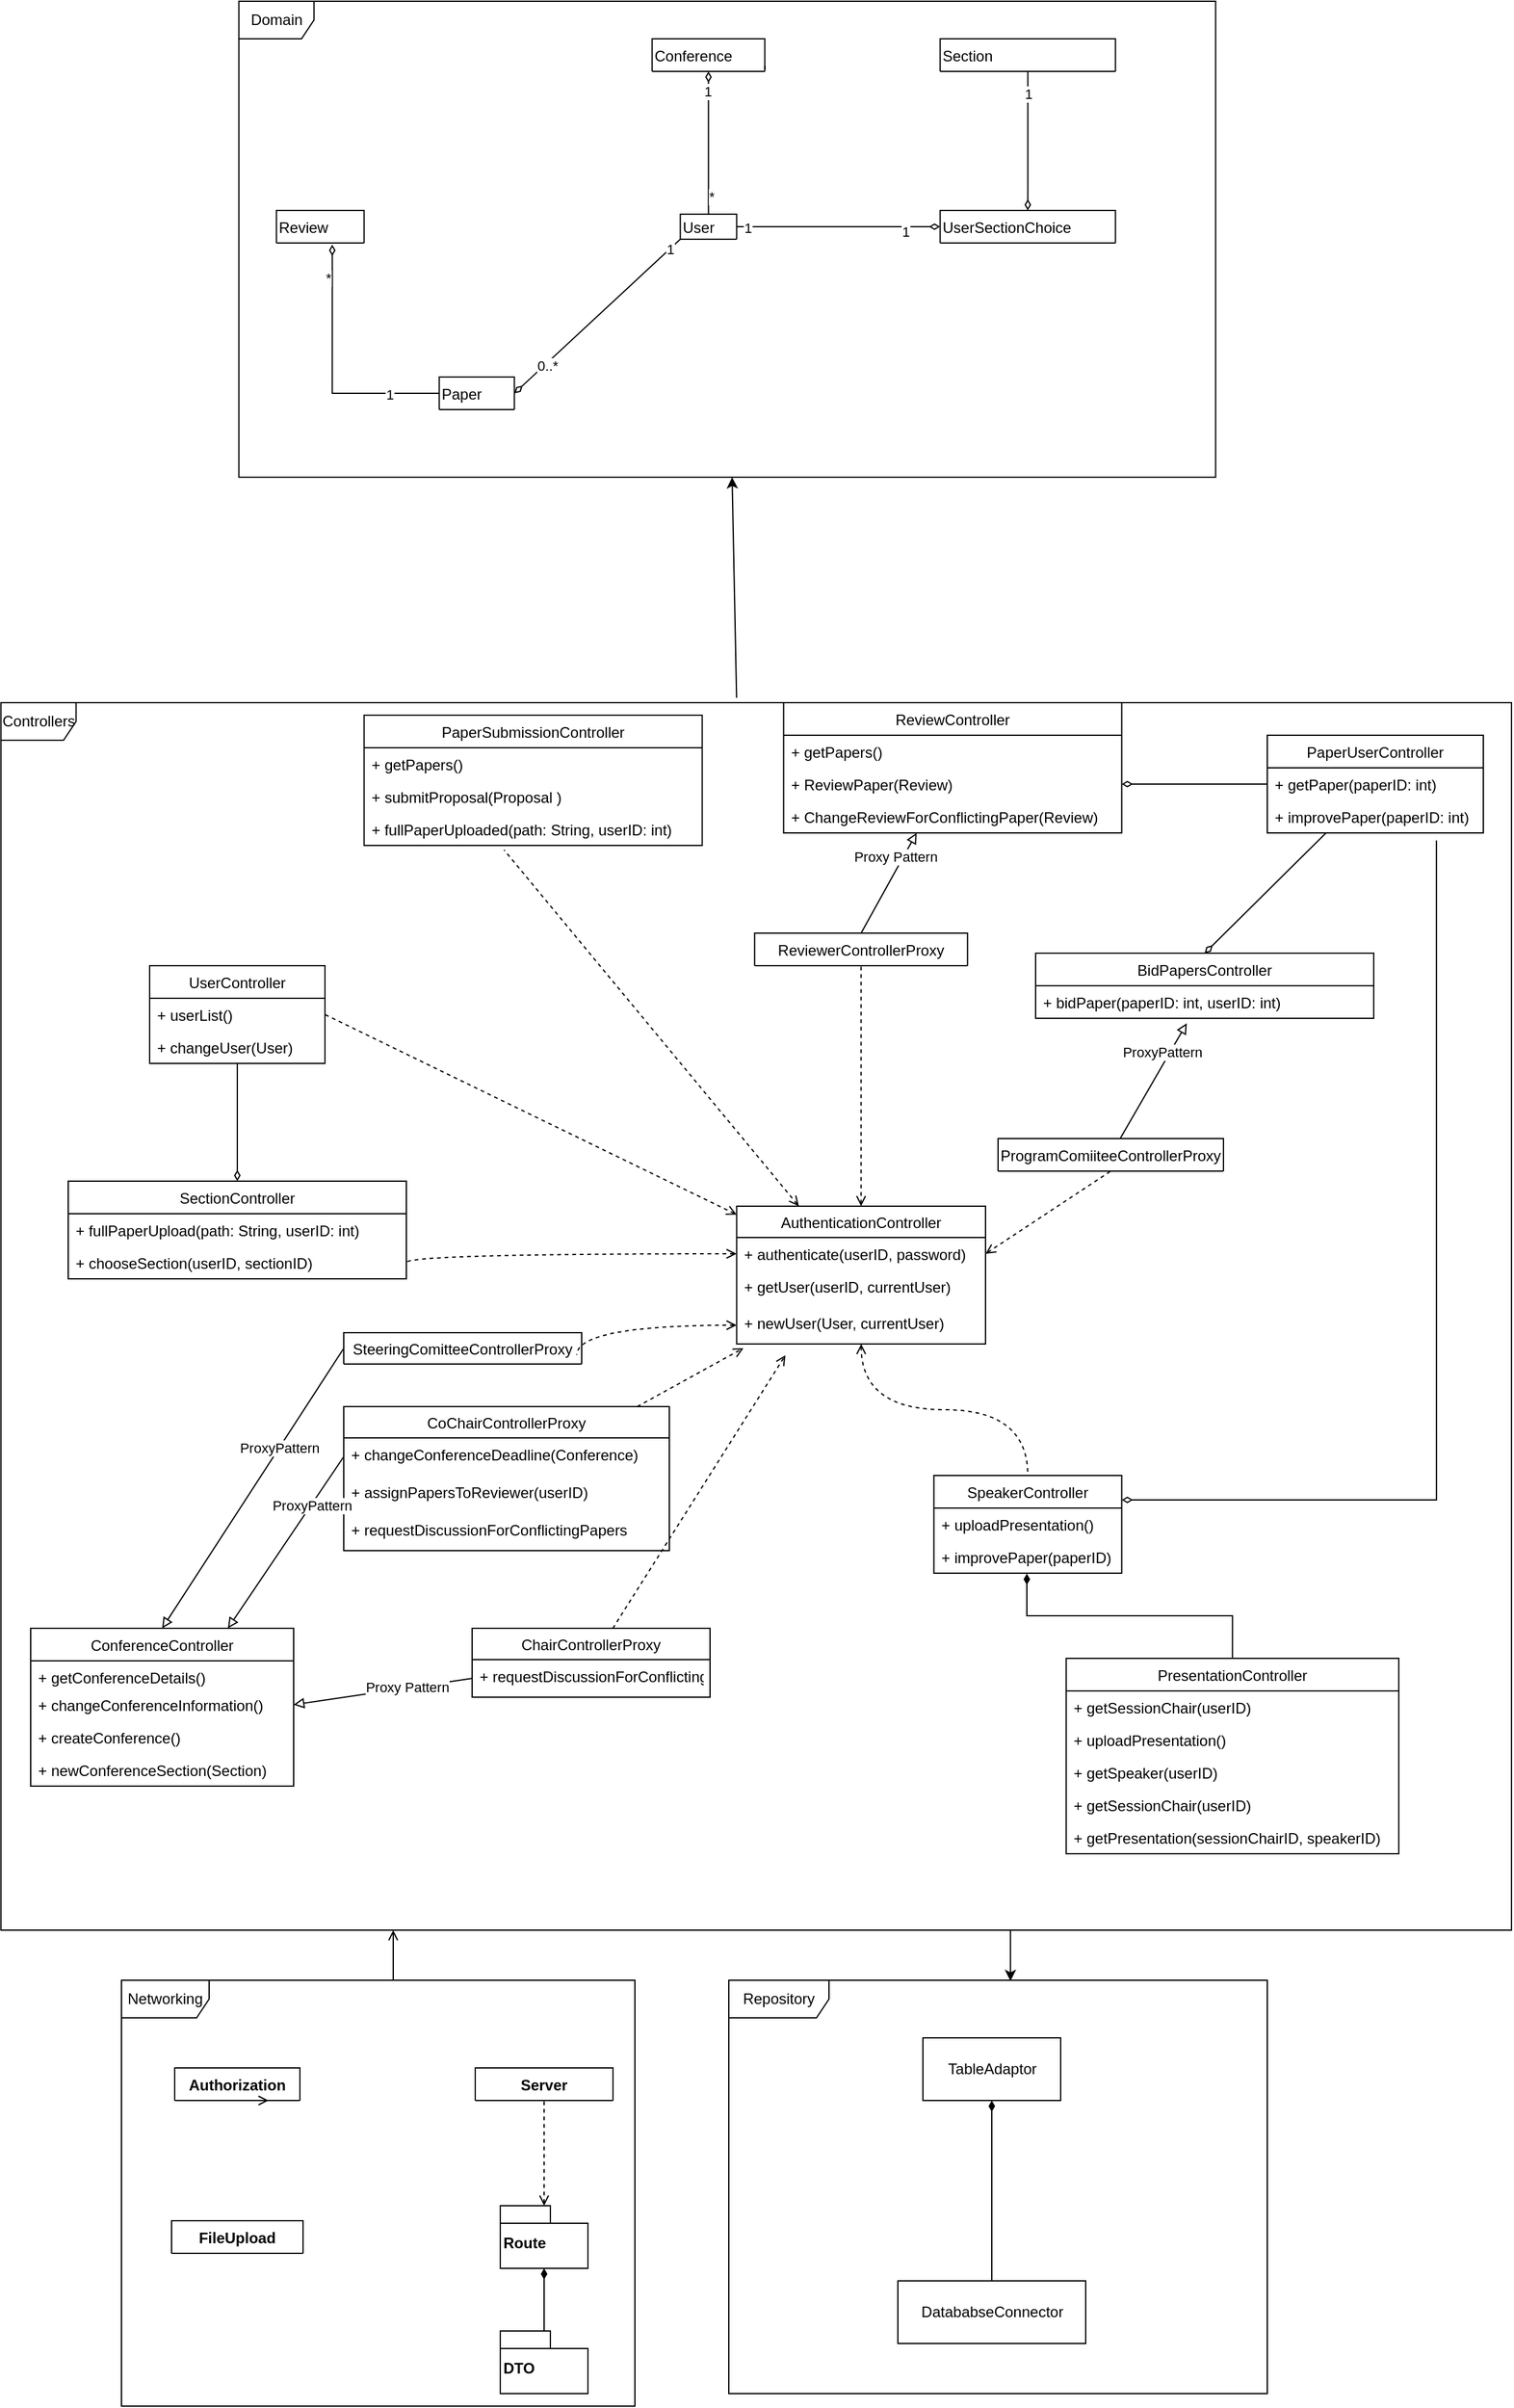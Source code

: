 <mxfile version="13.0.3" type="device"><diagram id="Ii5UcUmyylyjQoXWFDgR" name="Page-1"><mxGraphModel dx="1280" dy="803" grid="1" gridSize="10" guides="1" tooltips="1" connect="1" arrows="1" fold="1" page="1" pageScale="1" pageWidth="4681" pageHeight="3300" math="0" shadow="0"><root><mxCell id="0"/><mxCell id="1" parent="0"/><object label="Domain" name="dsadsa" id="y5DzNm46Y3_xtx4hhmdL-4"><mxCell style="shape=umlFrame;whiteSpace=wrap;html=1;width=60;height=30;" parent="1" vertex="1"><mxGeometry x="813.75" y="410" width="780" height="380" as="geometry"/></mxCell></object><mxCell id="y5DzNm46Y3_xtx4hhmdL-94" value="" style="edgeStyle=orthogonalEdgeStyle;rounded=0;orthogonalLoop=1;jettySize=auto;html=1;entryX=0.523;entryY=0.002;entryDx=0;entryDy=0;entryPerimeter=0;" parent="1" source="y5DzNm46Y3_xtx4hhmdL-56" target="y5DzNm46Y3_xtx4hhmdL-84" edge="1"><mxGeometry relative="1" as="geometry"><mxPoint x="1455" y="1710" as="targetPoint"/><Array as="points"><mxPoint x="1430" y="1950"/><mxPoint x="1430" y="1950"/></Array></mxGeometry></mxCell><mxCell id="Vjnnd8-TA3yRiX3sl9Ig-110" value="Section" style="swimlane;fontStyle=0;childLayout=stackLayout;horizontal=1;startSize=26;fillColor=none;horizontalStack=0;resizeParent=1;resizeParentMax=0;resizeLast=0;collapsible=1;marginBottom=0;align=left;" parent="1" vertex="1" collapsed="1"><mxGeometry x="1373.75" y="440" width="140" height="26" as="geometry"><mxRectangle x="705" y="320" width="140" height="30" as="alternateBounds"/></mxGeometry></mxCell><mxCell id="Vjnnd8-TA3yRiX3sl9Ig-88" value="UserSectionChoice" style="swimlane;fontStyle=0;childLayout=stackLayout;horizontal=1;startSize=26;fillColor=none;horizontalStack=0;resizeParent=1;resizeParentMax=0;resizeLast=0;collapsible=1;marginBottom=0;align=left;" parent="1" vertex="1" collapsed="1"><mxGeometry x="1373.75" y="577" width="140" height="26" as="geometry"><mxRectangle x="705" y="320" width="140" height="30" as="alternateBounds"/></mxGeometry></mxCell><mxCell id="y5DzNm46Y3_xtx4hhmdL-56" value="Controllers" style="shape=umlFrame;whiteSpace=wrap;html=1;" parent="1" vertex="1"><mxGeometry x="623.75" y="970" width="1206.25" height="980" as="geometry"/></mxCell><mxCell id="Vjnnd8-TA3yRiX3sl9Ig-96" style="edgeStyle=orthogonalEdgeStyle;rounded=0;orthogonalLoop=1;jettySize=auto;html=1;startArrow=none;startFill=0;endArrow=diamondThin;endFill=0;" parent="1" source="Vjnnd8-TA3yRiX3sl9Ig-74" target="Vjnnd8-TA3yRiX3sl9Ig-79" edge="1"><mxGeometry relative="1" as="geometry"/></mxCell><mxCell id="Vjnnd8-TA3yRiX3sl9Ig-97" value="*" style="edgeLabel;html=1;align=center;verticalAlign=middle;resizable=0;points=[];" parent="Vjnnd8-TA3yRiX3sl9Ig-96" vertex="1" connectable="0"><mxGeometry x="-0.754" y="-2" relative="1" as="geometry"><mxPoint as="offset"/></mxGeometry></mxCell><mxCell id="Vjnnd8-TA3yRiX3sl9Ig-98" value="1&lt;br&gt;" style="edgeLabel;html=1;align=center;verticalAlign=middle;resizable=0;points=[];" parent="Vjnnd8-TA3yRiX3sl9Ig-96" vertex="1" connectable="0"><mxGeometry x="0.719" y="1" relative="1" as="geometry"><mxPoint as="offset"/></mxGeometry></mxCell><mxCell id="Vjnnd8-TA3yRiX3sl9Ig-99" style="edgeStyle=orthogonalEdgeStyle;rounded=0;orthogonalLoop=1;jettySize=auto;html=1;startArrow=none;startFill=0;endArrow=diamondThin;endFill=0;" parent="1" source="Vjnnd8-TA3yRiX3sl9Ig-74" target="Vjnnd8-TA3yRiX3sl9Ig-88" edge="1"><mxGeometry relative="1" as="geometry"/></mxCell><mxCell id="Vjnnd8-TA3yRiX3sl9Ig-100" value="1" style="edgeLabel;html=1;align=center;verticalAlign=middle;resizable=0;points=[];" parent="Vjnnd8-TA3yRiX3sl9Ig-99" vertex="1" connectable="0"><mxGeometry x="-0.904" y="-1" relative="1" as="geometry"><mxPoint as="offset"/></mxGeometry></mxCell><mxCell id="Vjnnd8-TA3yRiX3sl9Ig-101" value="1" style="edgeLabel;html=1;align=center;verticalAlign=middle;resizable=0;points=[];" parent="Vjnnd8-TA3yRiX3sl9Ig-99" vertex="1" connectable="0"><mxGeometry x="0.918" y="-3" relative="1" as="geometry"><mxPoint x="-21.94" y="1" as="offset"/></mxGeometry></mxCell><mxCell id="Vjnnd8-TA3yRiX3sl9Ig-105" style="edgeStyle=orthogonalEdgeStyle;rounded=0;orthogonalLoop=1;jettySize=auto;html=1;entryX=0.637;entryY=1.053;entryDx=0;entryDy=0;entryPerimeter=0;startArrow=none;startFill=0;endArrow=diamondThin;endFill=0;" parent="1" source="Vjnnd8-TA3yRiX3sl9Ig-77" target="Vjnnd8-TA3yRiX3sl9Ig-73" edge="1"><mxGeometry relative="1" as="geometry"/></mxCell><mxCell id="Vjnnd8-TA3yRiX3sl9Ig-106" value="1" style="edgeLabel;html=1;align=center;verticalAlign=middle;resizable=0;points=[];" parent="Vjnnd8-TA3yRiX3sl9Ig-105" vertex="1" connectable="0"><mxGeometry x="-0.608" y="1" relative="1" as="geometry"><mxPoint as="offset"/></mxGeometry></mxCell><mxCell id="Vjnnd8-TA3yRiX3sl9Ig-107" value="*" style="edgeLabel;html=1;align=center;verticalAlign=middle;resizable=0;points=[];" parent="Vjnnd8-TA3yRiX3sl9Ig-105" vertex="1" connectable="0"><mxGeometry x="0.743" y="4" relative="1" as="geometry"><mxPoint as="offset"/></mxGeometry></mxCell><mxCell id="Vjnnd8-TA3yRiX3sl9Ig-111" style="edgeStyle=orthogonalEdgeStyle;rounded=0;orthogonalLoop=1;jettySize=auto;html=1;entryX=0.5;entryY=0;entryDx=0;entryDy=0;startArrow=none;startFill=0;endArrow=diamondThin;endFill=0;" parent="1" source="Vjnnd8-TA3yRiX3sl9Ig-110" target="Vjnnd8-TA3yRiX3sl9Ig-88" edge="1"><mxGeometry relative="1" as="geometry"><Array as="points"><mxPoint x="1444" y="560"/><mxPoint x="1444" y="560"/></Array></mxGeometry></mxCell><mxCell id="Vjnnd8-TA3yRiX3sl9Ig-113" value="1" style="edgeLabel;html=1;align=center;verticalAlign=middle;resizable=0;points=[];" parent="Vjnnd8-TA3yRiX3sl9Ig-111" vertex="1" connectable="0"><mxGeometry x="-0.682" relative="1" as="geometry"><mxPoint as="offset"/></mxGeometry></mxCell><mxCell id="56ri7XXikBpU7a2TVOai-34" style="edgeStyle=orthogonalEdgeStyle;rounded=0;orthogonalLoop=1;jettySize=auto;html=1;endArrow=open;endFill=0;" edge="1" parent="1" source="y5DzNm46Y3_xtx4hhmdL-79" target="y5DzNm46Y3_xtx4hhmdL-56"><mxGeometry relative="1" as="geometry"><mxPoint x="935" y="1702" as="targetPoint"/><Array as="points"><mxPoint x="937" y="1960"/><mxPoint x="937" y="1960"/></Array></mxGeometry></mxCell><mxCell id="56ri7XXikBpU7a2TVOai-37" style="edgeStyle=orthogonalEdgeStyle;rounded=0;orthogonalLoop=1;jettySize=auto;html=1;entryX=0.5;entryY=0;entryDx=0;entryDy=0;startArrow=open;startFill=0;endArrow=none;endFill=0;curved=1;dashed=1;" edge="1" parent="1" source="1Os9NHlE2vcd7KyJzFy9-2" target="56ri7XXikBpU7a2TVOai-10"><mxGeometry relative="1" as="geometry"/></mxCell><mxCell id="56ri7XXikBpU7a2TVOai-40" style="rounded=0;orthogonalLoop=1;jettySize=auto;html=1;startArrow=open;startFill=0;endArrow=none;endFill=0;elbow=vertical;exitX=0.25;exitY=0;exitDx=0;exitDy=0;entryX=0.414;entryY=1.137;entryDx=0;entryDy=0;entryPerimeter=0;dashed=1;" edge="1" parent="1" source="1Os9NHlE2vcd7KyJzFy9-2" target="1Os9NHlE2vcd7KyJzFy9-63"><mxGeometry relative="1" as="geometry"><mxPoint x="1039" y="1080" as="targetPoint"/></mxGeometry></mxCell><mxCell id="56ri7XXikBpU7a2TVOai-38" style="edgeStyle=orthogonalEdgeStyle;rounded=0;orthogonalLoop=1;jettySize=auto;html=1;entryX=0.5;entryY=0;entryDx=0;entryDy=0;startArrow=none;startFill=0;endArrow=diamondThin;endFill=0;" edge="1" parent="1" source="1Os9NHlE2vcd7KyJzFy9-38" target="1Os9NHlE2vcd7KyJzFy9-34"><mxGeometry relative="1" as="geometry"/></mxCell><mxCell id="Vjnnd8-TA3yRiX3sl9Ig-79" value="Conference" style="swimlane;fontStyle=0;childLayout=stackLayout;horizontal=1;startSize=26;fillColor=none;horizontalStack=0;resizeParent=1;resizeParentMax=0;resizeLast=0;collapsible=1;marginBottom=0;align=left;" parent="1" vertex="1" collapsed="1"><mxGeometry x="1143.75" y="440" width="90" height="26" as="geometry"><mxRectangle x="370" y="90" width="140" height="30" as="alternateBounds"/></mxGeometry></mxCell><mxCell id="Vjnnd8-TA3yRiX3sl9Ig-74" value="User" style="swimlane;fontStyle=0;childLayout=stackLayout;horizontal=1;startSize=26;fillColor=none;horizontalStack=0;resizeParent=1;resizeParentMax=0;resizeLast=0;collapsible=1;marginBottom=0;align=left;" parent="1" vertex="1" collapsed="1"><mxGeometry x="1166.25" y="580" width="45" height="20" as="geometry"><mxRectangle x="370" y="240" width="140" height="30" as="alternateBounds"/></mxGeometry></mxCell><mxCell id="Vjnnd8-TA3yRiX3sl9Ig-77" value="Paper" style="swimlane;fontStyle=0;childLayout=stackLayout;horizontal=1;startSize=26;fillColor=none;horizontalStack=0;resizeParent=1;resizeParentMax=0;resizeLast=0;collapsible=1;marginBottom=0;align=left;" parent="1" vertex="1" collapsed="1"><mxGeometry x="973.75" y="710" width="60" height="26" as="geometry"><mxRectangle x="20" y="320" width="140" height="30" as="alternateBounds"/></mxGeometry></mxCell><mxCell id="Vjnnd8-TA3yRiX3sl9Ig-73" value="Review" style="swimlane;fontStyle=0;childLayout=stackLayout;horizontal=1;startSize=26;fillColor=none;horizontalStack=0;resizeParent=1;resizeParentMax=0;resizeLast=0;collapsible=1;marginBottom=0;align=left;" parent="1" vertex="1" collapsed="1"><mxGeometry x="843.75" y="577" width="70" height="26" as="geometry"><mxRectangle x="190" y="390" width="140" height="30" as="alternateBounds"/></mxGeometry></mxCell><mxCell id="1Os9NHlE2vcd7KyJzFy9-42" value="PaperSubmissionController" style="swimlane;fontStyle=0;childLayout=stackLayout;horizontal=1;startSize=26;fillColor=none;horizontalStack=0;resizeParent=1;resizeParentMax=0;resizeLast=0;collapsible=1;marginBottom=0;" parent="1" vertex="1"><mxGeometry x="913.75" y="980" width="270" height="104" as="geometry"/></mxCell><mxCell id="1Os9NHlE2vcd7KyJzFy9-44" value="+ getPapers()" style="text;strokeColor=none;fillColor=none;align=left;verticalAlign=top;spacingLeft=4;spacingRight=4;overflow=hidden;rotatable=0;points=[[0,0.5],[1,0.5]];portConstraint=eastwest;" parent="1Os9NHlE2vcd7KyJzFy9-42" vertex="1"><mxGeometry y="26" width="270" height="26" as="geometry"/></mxCell><mxCell id="1Os9NHlE2vcd7KyJzFy9-61" value="+ submitProposal(Proposal )" style="text;strokeColor=none;fillColor=none;align=left;verticalAlign=top;spacingLeft=4;spacingRight=4;overflow=hidden;rotatable=0;points=[[0,0.5],[1,0.5]];portConstraint=eastwest;" parent="1Os9NHlE2vcd7KyJzFy9-42" vertex="1"><mxGeometry y="52" width="270" height="26" as="geometry"/></mxCell><mxCell id="1Os9NHlE2vcd7KyJzFy9-63" value="+ fullPaperUploaded(path: String, userID: int)" style="text;strokeColor=none;fillColor=none;align=left;verticalAlign=top;spacingLeft=4;spacingRight=4;overflow=hidden;rotatable=0;points=[[0,0.5],[1,0.5]];portConstraint=eastwest;" parent="1Os9NHlE2vcd7KyJzFy9-42" vertex="1"><mxGeometry y="78" width="270" height="26" as="geometry"/></mxCell><mxCell id="56ri7XXikBpU7a2TVOai-129" style="rounded=0;orthogonalLoop=1;jettySize=auto;html=1;entryX=0.5;entryY=0;entryDx=0;entryDy=0;startArrow=block;startFill=0;endArrow=none;endFill=0;" edge="1" parent="1" source="56ri7XXikBpU7a2TVOai-125" target="56ri7XXikBpU7a2TVOai-102"><mxGeometry relative="1" as="geometry"/></mxCell><mxCell id="56ri7XXikBpU7a2TVOai-130" value="Proxy Pattern" style="edgeLabel;html=1;align=center;verticalAlign=middle;resizable=0;points=[];" vertex="1" connectable="0" parent="56ri7XXikBpU7a2TVOai-129"><mxGeometry x="-0.442" y="-5" relative="1" as="geometry"><mxPoint y="-1" as="offset"/></mxGeometry></mxCell><mxCell id="56ri7XXikBpU7a2TVOai-125" value="ReviewController" style="swimlane;fontStyle=0;childLayout=stackLayout;horizontal=1;startSize=26;fillColor=none;horizontalStack=0;resizeParent=1;resizeParentMax=0;resizeLast=0;collapsible=1;marginBottom=0;" vertex="1" parent="1"><mxGeometry x="1248.75" y="970" width="270" height="104" as="geometry"/></mxCell><mxCell id="56ri7XXikBpU7a2TVOai-126" value="+ getPapers()" style="text;strokeColor=none;fillColor=none;align=left;verticalAlign=top;spacingLeft=4;spacingRight=4;overflow=hidden;rotatable=0;points=[[0,0.5],[1,0.5]];portConstraint=eastwest;" vertex="1" parent="56ri7XXikBpU7a2TVOai-125"><mxGeometry y="26" width="270" height="26" as="geometry"/></mxCell><mxCell id="56ri7XXikBpU7a2TVOai-127" value="+ ReviewPaper(Review)" style="text;strokeColor=none;fillColor=none;align=left;verticalAlign=top;spacingLeft=4;spacingRight=4;overflow=hidden;rotatable=0;points=[[0,0.5],[1,0.5]];portConstraint=eastwest;" vertex="1" parent="56ri7XXikBpU7a2TVOai-125"><mxGeometry y="52" width="270" height="26" as="geometry"/></mxCell><mxCell id="56ri7XXikBpU7a2TVOai-128" value="+ ChangeReviewForConflictingPaper(Review)" style="text;strokeColor=none;fillColor=none;align=left;verticalAlign=top;spacingLeft=4;spacingRight=4;overflow=hidden;rotatable=0;points=[[0,0.5],[1,0.5]];portConstraint=eastwest;" vertex="1" parent="56ri7XXikBpU7a2TVOai-125"><mxGeometry y="78" width="270" height="26" as="geometry"/></mxCell><mxCell id="56ri7XXikBpU7a2TVOai-102" value="ReviewerControllerProxy" style="swimlane;fontStyle=0;childLayout=stackLayout;horizontal=1;startSize=26;fillColor=none;horizontalStack=0;resizeParent=1;resizeParentMax=0;resizeLast=0;collapsible=1;marginBottom=0;" vertex="1" collapsed="1" parent="1"><mxGeometry x="1225.63" y="1154" width="170" height="26" as="geometry"><mxRectangle x="1195" y="1154" width="270" height="52" as="alternateBounds"/></mxGeometry></mxCell><mxCell id="56ri7XXikBpU7a2TVOai-139" style="edgeStyle=none;rounded=0;orthogonalLoop=1;jettySize=auto;html=1;entryX=1;entryY=0.5;entryDx=0;entryDy=0;startArrow=none;startFill=0;endArrow=diamondThin;endFill=0;" edge="1" parent="1" source="56ri7XXikBpU7a2TVOai-13" target="56ri7XXikBpU7a2TVOai-127"><mxGeometry relative="1" as="geometry"/></mxCell><mxCell id="56ri7XXikBpU7a2TVOai-13" value="PaperUserController" style="swimlane;fontStyle=0;childLayout=stackLayout;horizontal=1;startSize=26;fillColor=none;horizontalStack=0;resizeParent=1;resizeParentMax=0;resizeLast=0;collapsible=1;marginBottom=0;" vertex="1" parent="1"><mxGeometry x="1635" y="996" width="172.5" height="78" as="geometry"/></mxCell><mxCell id="56ri7XXikBpU7a2TVOai-14" value="+ getPaper(paperID: int)" style="text;strokeColor=none;fillColor=none;align=left;verticalAlign=top;spacingLeft=4;spacingRight=4;overflow=hidden;rotatable=0;points=[[0,0.5],[1,0.5]];portConstraint=eastwest;" vertex="1" parent="56ri7XXikBpU7a2TVOai-13"><mxGeometry y="26" width="172.5" height="26" as="geometry"/></mxCell><mxCell id="56ri7XXikBpU7a2TVOai-15" value="+ improvePaper(paperID: int)" style="text;strokeColor=none;fillColor=none;align=left;verticalAlign=top;spacingLeft=4;spacingRight=4;overflow=hidden;rotatable=0;points=[[0,0.5],[1,0.5]];portConstraint=eastwest;" vertex="1" parent="56ri7XXikBpU7a2TVOai-13"><mxGeometry y="52" width="172.5" height="26" as="geometry"/></mxCell><mxCell id="56ri7XXikBpU7a2TVOai-112" value="BidPapersController" style="swimlane;fontStyle=0;childLayout=stackLayout;horizontal=1;startSize=26;fillColor=none;horizontalStack=0;resizeParent=1;resizeParentMax=0;resizeLast=0;collapsible=1;marginBottom=0;" vertex="1" parent="1"><mxGeometry x="1450" y="1170" width="270" height="52" as="geometry"/></mxCell><mxCell id="56ri7XXikBpU7a2TVOai-113" value="+ bidPaper(paperID: int, userID: int)" style="text;strokeColor=none;fillColor=none;align=left;verticalAlign=top;spacingLeft=4;spacingRight=4;overflow=hidden;rotatable=0;points=[[0,0.5],[1,0.5]];portConstraint=eastwest;" vertex="1" parent="56ri7XXikBpU7a2TVOai-112"><mxGeometry y="26" width="270" height="26" as="geometry"/></mxCell><mxCell id="56ri7XXikBpU7a2TVOai-90" value="ProgramComiiteeControllerProxy" style="swimlane;fontStyle=0;childLayout=stackLayout;horizontal=1;startSize=26;fillColor=none;horizontalStack=0;resizeParent=1;resizeParentMax=0;resizeLast=0;collapsible=1;marginBottom=0;" vertex="1" collapsed="1" parent="1"><mxGeometry x="1420" y="1318" width="180" height="26" as="geometry"><mxRectangle x="1474.38" y="1258" width="270" height="52" as="alternateBounds"/></mxGeometry></mxCell><mxCell id="y5DzNm46Y3_xtx4hhmdL-79" value="Networking" style="shape=umlFrame;whiteSpace=wrap;html=1;width=70;height=30;" parent="1" vertex="1"><mxGeometry x="720" y="1990" width="410" height="340" as="geometry"/></mxCell><mxCell id="y5DzNm46Y3_xtx4hhmdL-84" value="Repository" style="shape=umlFrame;whiteSpace=wrap;html=1;width=80;height=30;" parent="1" vertex="1"><mxGeometry x="1205" y="1990" width="430" height="330" as="geometry"/></mxCell><mxCell id="1Os9NHlE2vcd7KyJzFy9-64" value="TableAdaptor" style="html=1;" parent="1" vertex="1"><mxGeometry x="1360" y="2036" width="110" height="50" as="geometry"/></mxCell><mxCell id="1Os9NHlE2vcd7KyJzFy9-65" value="" style="endArrow=diamondThin;html=1;exitX=0.5;exitY=0;exitDx=0;exitDy=0;entryX=0.5;entryY=1;entryDx=0;entryDy=0;endFill=1;strokeWidth=1;" parent="1" source="y5DzNm46Y3_xtx4hhmdL-86" target="1Os9NHlE2vcd7KyJzFy9-64" edge="1"><mxGeometry width="50" height="50" relative="1" as="geometry"><mxPoint x="1430" y="2250" as="sourcePoint"/><mxPoint x="1480" y="2200" as="targetPoint"/></mxGeometry></mxCell><mxCell id="56ri7XXikBpU7a2TVOai-16" style="edgeStyle=orthogonalEdgeStyle;rounded=0;orthogonalLoop=1;jettySize=auto;html=1;entryX=0.783;entryY=1.231;entryDx=0;entryDy=0;endArrow=none;endFill=0;entryPerimeter=0;startArrow=diamondThin;startFill=0;exitX=1;exitY=0.25;exitDx=0;exitDy=0;" edge="1" parent="1" source="56ri7XXikBpU7a2TVOai-10" target="56ri7XXikBpU7a2TVOai-15"><mxGeometry relative="1" as="geometry"><Array as="points"><mxPoint x="1770" y="1607"/></Array></mxGeometry></mxCell><mxCell id="56ri7XXikBpU7a2TVOai-20" style="edgeStyle=orthogonalEdgeStyle;rounded=0;orthogonalLoop=1;jettySize=auto;html=1;endArrow=none;endFill=0;exitX=0.495;exitY=1.016;exitDx=0;exitDy=0;exitPerimeter=0;entryX=0.5;entryY=0;entryDx=0;entryDy=0;startArrow=diamondThin;startFill=1;" edge="1" parent="1" source="56ri7XXikBpU7a2TVOai-12" target="56ri7XXikBpU7a2TVOai-17"><mxGeometry relative="1" as="geometry"><mxPoint x="1469.0" y="1733" as="targetPoint"/></mxGeometry></mxCell><mxCell id="56ri7XXikBpU7a2TVOai-53" value="ConferenceController" style="swimlane;fontStyle=0;childLayout=stackLayout;horizontal=1;startSize=26;fillColor=none;horizontalStack=0;resizeParent=1;resizeParentMax=0;resizeLast=0;collapsible=1;marginBottom=0;" vertex="1" parent="1"><mxGeometry x="647.5" y="1709" width="210" height="126" as="geometry"/></mxCell><mxCell id="56ri7XXikBpU7a2TVOai-54" value="+ getConferenceDetails()" style="text;strokeColor=none;fillColor=none;align=left;verticalAlign=top;spacingLeft=4;spacingRight=4;overflow=hidden;rotatable=0;points=[[0,0.5],[1,0.5]];portConstraint=eastwest;" vertex="1" parent="56ri7XXikBpU7a2TVOai-53"><mxGeometry y="26" width="210" height="22" as="geometry"/></mxCell><mxCell id="56ri7XXikBpU7a2TVOai-55" value="+ changeConferenceInformation()" style="text;strokeColor=none;fillColor=none;align=left;verticalAlign=top;spacingLeft=4;spacingRight=4;overflow=hidden;rotatable=0;points=[[0,0.5],[1,0.5]];portConstraint=eastwest;" vertex="1" parent="56ri7XXikBpU7a2TVOai-53"><mxGeometry y="48" width="210" height="26" as="geometry"/></mxCell><mxCell id="56ri7XXikBpU7a2TVOai-56" value="+ createConference()" style="text;strokeColor=none;fillColor=none;align=left;verticalAlign=top;spacingLeft=4;spacingRight=4;overflow=hidden;rotatable=0;points=[[0,0.5],[1,0.5]];portConstraint=eastwest;" vertex="1" parent="56ri7XXikBpU7a2TVOai-53"><mxGeometry y="74" width="210" height="26" as="geometry"/></mxCell><mxCell id="56ri7XXikBpU7a2TVOai-57" value="+ newConferenceSection(Section)" style="text;strokeColor=none;fillColor=none;align=left;verticalAlign=top;spacingLeft=4;spacingRight=4;overflow=hidden;rotatable=0;points=[[0,0.5],[1,0.5]];portConstraint=eastwest;" vertex="1" parent="56ri7XXikBpU7a2TVOai-53"><mxGeometry y="100" width="210" height="26" as="geometry"/></mxCell><mxCell id="56ri7XXikBpU7a2TVOai-48" value="SteeringComitteeControllerProxy" style="swimlane;fontStyle=0;childLayout=stackLayout;horizontal=1;startSize=25;fillColor=none;horizontalStack=0;resizeParent=1;resizeParentMax=0;resizeLast=0;collapsible=1;marginBottom=0;" vertex="1" collapsed="1" parent="1"><mxGeometry x="897.5" y="1473" width="190" height="25" as="geometry"><mxRectangle x="910" y="1260" width="186.25" height="55" as="alternateBounds"/></mxGeometry></mxCell><mxCell id="56ri7XXikBpU7a2TVOai-132" style="edgeStyle=none;rounded=0;orthogonalLoop=1;jettySize=auto;html=1;entryX=0.027;entryY=1.111;entryDx=0;entryDy=0;startArrow=none;startFill=0;endArrow=open;endFill=0;entryPerimeter=0;dashed=1;" edge="1" parent="1" source="56ri7XXikBpU7a2TVOai-65" target="1Os9NHlE2vcd7KyJzFy9-51"><mxGeometry relative="1" as="geometry"/></mxCell><mxCell id="56ri7XXikBpU7a2TVOai-65" value="CoChairControllerProxy" style="swimlane;fontStyle=0;childLayout=stackLayout;horizontal=1;startSize=25;fillColor=none;horizontalStack=0;resizeParent=1;resizeParentMax=0;resizeLast=0;collapsible=1;marginBottom=0;" vertex="1" parent="1"><mxGeometry x="897.5" y="1532" width="260" height="115" as="geometry"/></mxCell><mxCell id="56ri7XXikBpU7a2TVOai-68" value="+ changeConferenceDeadline(Conference)" style="text;strokeColor=none;fillColor=none;align=left;verticalAlign=top;spacingLeft=4;spacingRight=4;overflow=hidden;rotatable=0;points=[[0,0.5],[1,0.5]];portConstraint=eastwest;" vertex="1" parent="56ri7XXikBpU7a2TVOai-65"><mxGeometry y="25" width="260" height="30" as="geometry"/></mxCell><mxCell id="56ri7XXikBpU7a2TVOai-74" value="+ assignPapersToReviewer(userID)" style="text;strokeColor=none;fillColor=none;align=left;verticalAlign=top;spacingLeft=4;spacingRight=4;overflow=hidden;rotatable=0;points=[[0,0.5],[1,0.5]];portConstraint=eastwest;" vertex="1" parent="56ri7XXikBpU7a2TVOai-65"><mxGeometry y="55" width="260" height="30" as="geometry"/></mxCell><mxCell id="56ri7XXikBpU7a2TVOai-75" value="+ requestDiscussionForConflictingPapers" style="text;strokeColor=none;fillColor=none;align=left;verticalAlign=top;spacingLeft=4;spacingRight=4;overflow=hidden;rotatable=0;points=[[0,0.5],[1,0.5]];portConstraint=eastwest;" vertex="1" parent="56ri7XXikBpU7a2TVOai-65"><mxGeometry y="85" width="260" height="30" as="geometry"/></mxCell><mxCell id="56ri7XXikBpU7a2TVOai-10" value="SpeakerController" style="swimlane;fontStyle=0;childLayout=stackLayout;horizontal=1;startSize=26;fillColor=none;horizontalStack=0;resizeParent=1;resizeParentMax=0;resizeLast=0;collapsible=1;marginBottom=0;" vertex="1" parent="1"><mxGeometry x="1368.75" y="1587" width="150" height="78" as="geometry"/></mxCell><mxCell id="56ri7XXikBpU7a2TVOai-11" value="+ uploadPresentation()" style="text;strokeColor=none;fillColor=none;align=left;verticalAlign=top;spacingLeft=4;spacingRight=4;overflow=hidden;rotatable=0;points=[[0,0.5],[1,0.5]];portConstraint=eastwest;" vertex="1" parent="56ri7XXikBpU7a2TVOai-10"><mxGeometry y="26" width="150" height="26" as="geometry"/></mxCell><mxCell id="56ri7XXikBpU7a2TVOai-12" value="+ improvePaper(paperID)" style="text;strokeColor=none;fillColor=none;align=left;verticalAlign=top;spacingLeft=4;spacingRight=4;overflow=hidden;rotatable=0;points=[[0,0.5],[1,0.5]];portConstraint=eastwest;" vertex="1" parent="56ri7XXikBpU7a2TVOai-10"><mxGeometry y="52" width="150" height="26" as="geometry"/></mxCell><mxCell id="56ri7XXikBpU7a2TVOai-17" value="PresentationController" style="swimlane;fontStyle=0;childLayout=stackLayout;horizontal=1;startSize=26;fillColor=none;horizontalStack=0;resizeParent=1;resizeParentMax=0;resizeLast=0;collapsible=1;marginBottom=0;" vertex="1" parent="1"><mxGeometry x="1474.38" y="1733" width="265.62" height="156" as="geometry"/></mxCell><mxCell id="56ri7XXikBpU7a2TVOai-32" value="+ getSessionChair(userID)" style="text;strokeColor=none;fillColor=none;align=left;verticalAlign=top;spacingLeft=4;spacingRight=4;overflow=hidden;rotatable=0;points=[[0,0.5],[1,0.5]];portConstraint=eastwest;" vertex="1" parent="56ri7XXikBpU7a2TVOai-17"><mxGeometry y="26" width="265.62" height="26" as="geometry"/></mxCell><mxCell id="56ri7XXikBpU7a2TVOai-18" value="+ uploadPresentation()&#10;" style="text;strokeColor=none;fillColor=none;align=left;verticalAlign=top;spacingLeft=4;spacingRight=4;overflow=hidden;rotatable=0;points=[[0,0.5],[1,0.5]];portConstraint=eastwest;" vertex="1" parent="56ri7XXikBpU7a2TVOai-17"><mxGeometry y="52" width="265.62" height="26" as="geometry"/></mxCell><mxCell id="56ri7XXikBpU7a2TVOai-29" value="+ getSpeaker(userID)" style="text;strokeColor=none;fillColor=none;align=left;verticalAlign=top;spacingLeft=4;spacingRight=4;overflow=hidden;rotatable=0;points=[[0,0.5],[1,0.5]];portConstraint=eastwest;" vertex="1" parent="56ri7XXikBpU7a2TVOai-17"><mxGeometry y="78" width="265.62" height="26" as="geometry"/></mxCell><mxCell id="56ri7XXikBpU7a2TVOai-30" value="+ getSessionChair(userID)" style="text;strokeColor=none;fillColor=none;align=left;verticalAlign=top;spacingLeft=4;spacingRight=4;overflow=hidden;rotatable=0;points=[[0,0.5],[1,0.5]];portConstraint=eastwest;" vertex="1" parent="56ri7XXikBpU7a2TVOai-17"><mxGeometry y="104" width="265.62" height="26" as="geometry"/></mxCell><mxCell id="56ri7XXikBpU7a2TVOai-31" value="+ getPresentation(sessionChairID, speakerID)" style="text;strokeColor=none;fillColor=none;align=left;verticalAlign=top;spacingLeft=4;spacingRight=4;overflow=hidden;rotatable=0;points=[[0,0.5],[1,0.5]];portConstraint=eastwest;" vertex="1" parent="56ri7XXikBpU7a2TVOai-17"><mxGeometry y="130" width="265.62" height="26" as="geometry"/></mxCell><mxCell id="56ri7XXikBpU7a2TVOai-76" value="ChairControllerProxy" style="swimlane;fontStyle=0;childLayout=stackLayout;horizontal=1;startSize=25;fillColor=none;horizontalStack=0;resizeParent=1;resizeParentMax=0;resizeLast=0;collapsible=1;marginBottom=0;" vertex="1" parent="1"><mxGeometry x="1000" y="1709" width="190" height="55" as="geometry"/></mxCell><mxCell id="56ri7XXikBpU7a2TVOai-79" value="+ requestDiscussionForConflictingPapers" style="text;strokeColor=none;fillColor=none;align=left;verticalAlign=top;spacingLeft=4;spacingRight=4;overflow=hidden;rotatable=0;points=[[0,0.5],[1,0.5]];portConstraint=eastwest;" vertex="1" parent="56ri7XXikBpU7a2TVOai-76"><mxGeometry y="25" width="190" height="30" as="geometry"/></mxCell><mxCell id="1Os9NHlE2vcd7KyJzFy9-38" value="UserController" style="swimlane;fontStyle=0;childLayout=stackLayout;horizontal=1;startSize=26;fillColor=none;horizontalStack=0;resizeParent=1;resizeParentMax=0;resizeLast=0;collapsible=1;marginBottom=0;" parent="1" vertex="1"><mxGeometry x="742.5" y="1180" width="140" height="78" as="geometry"/></mxCell><mxCell id="1Os9NHlE2vcd7KyJzFy9-39" value="+ userList()" style="text;strokeColor=none;fillColor=none;align=left;verticalAlign=top;spacingLeft=4;spacingRight=4;overflow=hidden;rotatable=0;points=[[0,0.5],[1,0.5]];portConstraint=eastwest;" parent="1Os9NHlE2vcd7KyJzFy9-38" vertex="1"><mxGeometry y="26" width="140" height="26" as="geometry"/></mxCell><mxCell id="1Os9NHlE2vcd7KyJzFy9-40" value="+ changeUser(User)" style="text;strokeColor=none;fillColor=none;align=left;verticalAlign=top;spacingLeft=4;spacingRight=4;overflow=hidden;rotatable=0;points=[[0,0.5],[1,0.5]];portConstraint=eastwest;" parent="1Os9NHlE2vcd7KyJzFy9-38" vertex="1"><mxGeometry y="52" width="140" height="26" as="geometry"/></mxCell><mxCell id="1Os9NHlE2vcd7KyJzFy9-34" value="SectionController" style="swimlane;fontStyle=0;childLayout=stackLayout;horizontal=1;startSize=26;fillColor=none;horizontalStack=0;resizeParent=1;resizeParentMax=0;resizeLast=0;collapsible=1;marginBottom=0;" parent="1" vertex="1"><mxGeometry x="677.5" y="1352" width="270" height="78" as="geometry"><mxRectangle x="735" y="896" width="120" height="26" as="alternateBounds"/></mxGeometry></mxCell><mxCell id="56ri7XXikBpU7a2TVOai-9" value="+ fullPaperUpload(path: String, userID: int)" style="text;strokeColor=none;fillColor=none;align=left;verticalAlign=top;spacingLeft=4;spacingRight=4;overflow=hidden;rotatable=0;points=[[0,0.5],[1,0.5]];portConstraint=eastwest;" vertex="1" parent="1Os9NHlE2vcd7KyJzFy9-34"><mxGeometry y="26" width="270" height="26" as="geometry"/></mxCell><mxCell id="56ri7XXikBpU7a2TVOai-43" value="+ chooseSection(userID, sectionID)" style="text;strokeColor=none;fillColor=none;align=left;verticalAlign=top;spacingLeft=4;spacingRight=4;overflow=hidden;rotatable=0;points=[[0,0.5],[1,0.5]];portConstraint=eastwest;" vertex="1" parent="1Os9NHlE2vcd7KyJzFy9-34"><mxGeometry y="52" width="270" height="26" as="geometry"/></mxCell><mxCell id="y5DzNm46Y3_xtx4hhmdL-86" value="DatababseConnector" style="html=1;" parent="1" vertex="1"><mxGeometry x="1340" y="2230" width="150" height="50" as="geometry"/></mxCell><mxCell id="1Os9NHlE2vcd7KyJzFy9-74" value="" style="endArrow=classic;html=1;strokeWidth=1;exitX=0.487;exitY=-0.004;exitDx=0;exitDy=0;exitPerimeter=0;" parent="1" source="y5DzNm46Y3_xtx4hhmdL-56" target="y5DzNm46Y3_xtx4hhmdL-4" edge="1"><mxGeometry width="50" height="50" relative="1" as="geometry"><mxPoint x="1209" y="938" as="sourcePoint"/><mxPoint x="1320" y="890" as="targetPoint"/></mxGeometry></mxCell><mxCell id="Vjnnd8-TA3yRiX3sl9Ig-90" value="" style="endArrow=none;startArrow=diamondThin;html=1;entryX=0;entryY=1;entryDx=0;entryDy=0;exitX=1;exitY=0.5;exitDx=0;exitDy=0;startFill=0;endFill=0;" parent="1" source="Vjnnd8-TA3yRiX3sl9Ig-77" target="Vjnnd8-TA3yRiX3sl9Ig-74" edge="1"><mxGeometry width="50" height="50" relative="1" as="geometry"><mxPoint x="913.75" y="580" as="sourcePoint"/><mxPoint x="963.75" y="530" as="targetPoint"/></mxGeometry></mxCell><mxCell id="Vjnnd8-TA3yRiX3sl9Ig-91" value="0..*" style="edgeLabel;html=1;align=center;verticalAlign=middle;resizable=0;points=[];" parent="Vjnnd8-TA3yRiX3sl9Ig-90" vertex="1" connectable="0"><mxGeometry x="-0.848" relative="1" as="geometry"><mxPoint x="15.99" y="-13.48" as="offset"/></mxGeometry></mxCell><mxCell id="Vjnnd8-TA3yRiX3sl9Ig-92" value="1" style="edgeLabel;html=1;align=center;verticalAlign=middle;resizable=0;points=[];" parent="Vjnnd8-TA3yRiX3sl9Ig-90" vertex="1" connectable="0"><mxGeometry x="0.876" relative="1" as="geometry"><mxPoint as="offset"/></mxGeometry></mxCell><mxCell id="Vjnnd8-TA3yRiX3sl9Ig-93" style="edgeStyle=orthogonalEdgeStyle;rounded=0;orthogonalLoop=1;jettySize=auto;html=1;exitX=0.5;exitY=1;exitDx=0;exitDy=0;dashed=1;startArrow=none;startFill=0;endArrow=none;endFill=0;" parent="1" source="Vjnnd8-TA3yRiX3sl9Ig-88" target="Vjnnd8-TA3yRiX3sl9Ig-88" edge="1"><mxGeometry relative="1" as="geometry"/></mxCell><mxCell id="Vjnnd8-TA3yRiX3sl9Ig-94" style="edgeStyle=orthogonalEdgeStyle;rounded=0;orthogonalLoop=1;jettySize=auto;html=1;exitX=0.75;exitY=1;exitDx=0;exitDy=0;entryX=1;entryY=0.75;entryDx=0;entryDy=0;dashed=1;startArrow=none;startFill=0;endArrow=none;endFill=0;" parent="1" source="Vjnnd8-TA3yRiX3sl9Ig-79" target="Vjnnd8-TA3yRiX3sl9Ig-79" edge="1"><mxGeometry relative="1" as="geometry"/></mxCell><mxCell id="Vjnnd8-TA3yRiX3sl9Ig-95" style="edgeStyle=orthogonalEdgeStyle;rounded=0;orthogonalLoop=1;jettySize=auto;html=1;exitX=0.5;exitY=1;exitDx=0;exitDy=0;entryX=0.25;entryY=1;entryDx=0;entryDy=0;dashed=1;startArrow=none;startFill=0;endArrow=none;endFill=0;" parent="1" source="Vjnnd8-TA3yRiX3sl9Ig-79" target="Vjnnd8-TA3yRiX3sl9Ig-79" edge="1"><mxGeometry relative="1" as="geometry"/></mxCell><mxCell id="Vjnnd8-TA3yRiX3sl9Ig-116" style="edgeStyle=orthogonalEdgeStyle;rounded=0;orthogonalLoop=1;jettySize=auto;html=1;startArrow=none;startFill=0;endArrow=diamondThin;endFill=1;" parent="1" source="Vjnnd8-TA3yRiX3sl9Ig-114" target="Vjnnd8-TA3yRiX3sl9Ig-115" edge="1"><mxGeometry relative="1" as="geometry"/></mxCell><mxCell id="56ri7XXikBpU7a2TVOai-114" style="edgeStyle=none;rounded=0;orthogonalLoop=1;jettySize=auto;html=1;entryX=0.447;entryY=1.154;entryDx=0;entryDy=0;entryPerimeter=0;startArrow=none;startFill=0;endArrow=block;endFill=0;" edge="1" parent="1" source="56ri7XXikBpU7a2TVOai-90" target="56ri7XXikBpU7a2TVOai-113"><mxGeometry relative="1" as="geometry"/></mxCell><mxCell id="56ri7XXikBpU7a2TVOai-115" value="ProxyPattern" style="edgeLabel;html=1;align=center;verticalAlign=middle;resizable=0;points=[];" vertex="1" connectable="0" parent="56ri7XXikBpU7a2TVOai-114"><mxGeometry x="0.468" y="5" relative="1" as="geometry"><mxPoint x="-1" y="1" as="offset"/></mxGeometry></mxCell><mxCell id="Vjnnd8-TA3yRiX3sl9Ig-114" value="DTO" style="shape=folder;fontStyle=1;spacingTop=10;tabWidth=40;tabHeight=14;tabPosition=left;html=1;fillColor=none;gradientColor=none;align=left;" parent="1" vertex="1"><mxGeometry x="1022.5" y="2270" width="70" height="50" as="geometry"/></mxCell><mxCell id="Vjnnd8-TA3yRiX3sl9Ig-130" style="edgeStyle=orthogonalEdgeStyle;rounded=0;orthogonalLoop=1;jettySize=auto;html=1;entryX=0.5;entryY=1;entryDx=0;entryDy=0;startArrow=open;startFill=0;endArrow=none;endFill=0;dashed=1;" parent="1" source="Vjnnd8-TA3yRiX3sl9Ig-115" target="Vjnnd8-TA3yRiX3sl9Ig-125" edge="1"><mxGeometry relative="1" as="geometry"><mxPoint x="1057.5" y="2110" as="targetPoint"/></mxGeometry></mxCell><mxCell id="Vjnnd8-TA3yRiX3sl9Ig-115" value="Route" style="shape=folder;fontStyle=1;spacingTop=10;tabWidth=40;tabHeight=14;tabPosition=left;html=1;fillColor=none;gradientColor=none;align=left;" parent="1" vertex="1"><mxGeometry x="1022.5" y="2170" width="70" height="50" as="geometry"/></mxCell><mxCell id="56ri7XXikBpU7a2TVOai-39" style="edgeStyle=orthogonalEdgeStyle;rounded=0;orthogonalLoop=1;jettySize=auto;html=1;startArrow=open;startFill=0;endArrow=none;endFill=0;curved=1;entryX=1;entryY=0.5;entryDx=0;entryDy=0;dashed=1;" edge="1" parent="1" source="1Os9NHlE2vcd7KyJzFy9-3" target="56ri7XXikBpU7a2TVOai-43"><mxGeometry relative="1" as="geometry"><mxPoint x="1127.5" y="1411" as="targetPoint"/><Array as="points"><mxPoint x="948" y="1410"/></Array></mxGeometry></mxCell><mxCell id="56ri7XXikBpU7a2TVOai-60" style="edgeStyle=orthogonalEdgeStyle;curved=1;rounded=0;orthogonalLoop=1;jettySize=auto;html=1;entryX=0.999;entryY=-0.244;entryDx=0;entryDy=0;entryPerimeter=0;startArrow=open;startFill=0;endArrow=none;endFill=0;exitX=0;exitY=0.5;exitDx=0;exitDy=0;dashed=1;" edge="1" parent="1" source="1Os9NHlE2vcd7KyJzFy9-51"><mxGeometry relative="1" as="geometry"><mxPoint x="1083.564" y="1490.68" as="targetPoint"/></mxGeometry></mxCell><mxCell id="56ri7XXikBpU7a2TVOai-52" style="rounded=0;orthogonalLoop=1;jettySize=auto;html=1;entryX=0.5;entryY=0;entryDx=0;entryDy=0;startArrow=none;startFill=0;endArrow=block;endFill=0;exitX=0;exitY=0.5;exitDx=0;exitDy=0;" edge="1" parent="1" target="56ri7XXikBpU7a2TVOai-53" source="56ri7XXikBpU7a2TVOai-48"><mxGeometry relative="1" as="geometry"><mxPoint x="897.5" y="1538.5" as="sourcePoint"/></mxGeometry></mxCell><mxCell id="56ri7XXikBpU7a2TVOai-69" value="ProxyPattern" style="edgeLabel;html=1;align=center;verticalAlign=middle;resizable=0;points=[];" vertex="1" connectable="0" parent="56ri7XXikBpU7a2TVOai-52"><mxGeometry x="-0.295" relative="1" as="geometry"><mxPoint x="-1" as="offset"/></mxGeometry></mxCell><mxCell id="56ri7XXikBpU7a2TVOai-84" style="edgeStyle=none;rounded=0;orthogonalLoop=1;jettySize=auto;html=1;entryX=0;entryY=0.5;entryDx=0;entryDy=0;startArrow=block;startFill=0;endArrow=none;endFill=0;exitX=1;exitY=0.5;exitDx=0;exitDy=0;" edge="1" parent="1" source="56ri7XXikBpU7a2TVOai-55" target="56ri7XXikBpU7a2TVOai-79"><mxGeometry relative="1" as="geometry"/></mxCell><mxCell id="56ri7XXikBpU7a2TVOai-88" value="Proxy Pattern" style="edgeLabel;html=1;align=center;verticalAlign=middle;resizable=0;points=[];" vertex="1" connectable="0" parent="56ri7XXikBpU7a2TVOai-84"><mxGeometry x="0.274" y="1" relative="1" as="geometry"><mxPoint x="-1" as="offset"/></mxGeometry></mxCell><mxCell id="56ri7XXikBpU7a2TVOai-70" style="rounded=0;orthogonalLoop=1;jettySize=auto;html=1;exitX=0;exitY=0.5;exitDx=0;exitDy=0;entryX=0.75;entryY=0;entryDx=0;entryDy=0;startArrow=none;startFill=0;endArrow=block;endFill=0;" edge="1" parent="1" source="56ri7XXikBpU7a2TVOai-68" target="56ri7XXikBpU7a2TVOai-53"><mxGeometry relative="1" as="geometry"/></mxCell><mxCell id="56ri7XXikBpU7a2TVOai-73" value="ProxyPattern" style="edgeLabel;html=1;align=center;verticalAlign=middle;resizable=0;points=[];" vertex="1" connectable="0" parent="56ri7XXikBpU7a2TVOai-70"><mxGeometry x="-0.45" relative="1" as="geometry"><mxPoint y="1" as="offset"/></mxGeometry></mxCell><mxCell id="56ri7XXikBpU7a2TVOai-89" style="edgeStyle=none;rounded=0;orthogonalLoop=1;jettySize=auto;html=1;entryX=0.196;entryY=1.3;entryDx=0;entryDy=0;entryPerimeter=0;startArrow=none;startFill=0;endArrow=open;endFill=0;dashed=1;" edge="1" parent="1" source="56ri7XXikBpU7a2TVOai-76" target="1Os9NHlE2vcd7KyJzFy9-51"><mxGeometry relative="1" as="geometry"/></mxCell><mxCell id="Vjnnd8-TA3yRiX3sl9Ig-125" value="Server" style="swimlane;fontStyle=1;align=center;verticalAlign=top;childLayout=stackLayout;horizontal=1;startSize=26;horizontalStack=0;resizeParent=1;resizeParentMax=0;resizeLast=0;collapsible=1;marginBottom=0;fillColor=none;gradientColor=none;" parent="1" vertex="1" collapsed="1"><mxGeometry x="1002.5" y="2060" width="110" height="26" as="geometry"><mxRectangle x="352.5" y="1230" width="90" height="34" as="alternateBounds"/></mxGeometry></mxCell><mxCell id="Vjnnd8-TA3yRiX3sl9Ig-127" value="" style="line;strokeWidth=1;fillColor=none;align=left;verticalAlign=middle;spacingTop=-1;spacingLeft=3;spacingRight=3;rotatable=0;labelPosition=right;points=[];portConstraint=eastwest;" parent="Vjnnd8-TA3yRiX3sl9Ig-125" vertex="1"><mxGeometry y="26" width="110" height="8" as="geometry"/></mxCell><mxCell id="Vjnnd8-TA3yRiX3sl9Ig-117" value="Authorization" style="swimlane;fontStyle=1;align=center;verticalAlign=top;childLayout=stackLayout;horizontal=1;startSize=26;horizontalStack=0;resizeParent=1;resizeParentMax=0;resizeLast=0;collapsible=1;marginBottom=0;fillColor=none;gradientColor=none;" parent="1" vertex="1" collapsed="1"><mxGeometry x="762.5" y="2060" width="100" height="26" as="geometry"><mxRectangle x="80" y="1230" width="90" height="60" as="alternateBounds"/></mxGeometry></mxCell><mxCell id="Vjnnd8-TA3yRiX3sl9Ig-118" value="+ field: type" style="text;strokeColor=none;fillColor=none;align=left;verticalAlign=top;spacingLeft=4;spacingRight=4;overflow=hidden;rotatable=0;points=[[0,0.5],[1,0.5]];portConstraint=eastwest;" parent="Vjnnd8-TA3yRiX3sl9Ig-117" vertex="1"><mxGeometry y="26" width="100" height="26" as="geometry"/></mxCell><mxCell id="Vjnnd8-TA3yRiX3sl9Ig-119" value="" style="line;strokeWidth=1;fillColor=none;align=left;verticalAlign=middle;spacingTop=-1;spacingLeft=3;spacingRight=3;rotatable=0;labelPosition=right;points=[];portConstraint=eastwest;" parent="Vjnnd8-TA3yRiX3sl9Ig-117" vertex="1"><mxGeometry y="52" width="100" height="8" as="geometry"/></mxCell><mxCell id="Vjnnd8-TA3yRiX3sl9Ig-121" value="FileUpload" style="swimlane;fontStyle=1;align=center;verticalAlign=top;childLayout=stackLayout;horizontal=1;startSize=26;horizontalStack=0;resizeParent=1;resizeParentMax=0;resizeLast=0;collapsible=1;marginBottom=0;fillColor=none;gradientColor=none;" parent="1" vertex="1" collapsed="1"><mxGeometry x="760" y="2182" width="105" height="26" as="geometry"><mxRectangle x="220" y="1230" width="90" height="60" as="alternateBounds"/></mxGeometry></mxCell><mxCell id="Vjnnd8-TA3yRiX3sl9Ig-122" value="+ field: type" style="text;strokeColor=none;fillColor=none;align=left;verticalAlign=top;spacingLeft=4;spacingRight=4;overflow=hidden;rotatable=0;points=[[0,0.5],[1,0.5]];portConstraint=eastwest;" parent="Vjnnd8-TA3yRiX3sl9Ig-121" vertex="1"><mxGeometry y="26" width="105" height="26" as="geometry"/></mxCell><mxCell id="Vjnnd8-TA3yRiX3sl9Ig-123" value="" style="line;strokeWidth=1;fillColor=none;align=left;verticalAlign=middle;spacingTop=-1;spacingLeft=3;spacingRight=3;rotatable=0;labelPosition=right;points=[];portConstraint=eastwest;" parent="Vjnnd8-TA3yRiX3sl9Ig-121" vertex="1"><mxGeometry y="52" width="105" height="8" as="geometry"/></mxCell><mxCell id="56ri7XXikBpU7a2TVOai-106" style="rounded=0;orthogonalLoop=1;jettySize=auto;html=1;entryX=0.5;entryY=1;entryDx=0;entryDy=0;startArrow=open;startFill=0;endArrow=none;endFill=0;exitX=0.5;exitY=0;exitDx=0;exitDy=0;dashed=1;" edge="1" parent="1" source="1Os9NHlE2vcd7KyJzFy9-2" target="56ri7XXikBpU7a2TVOai-102"><mxGeometry relative="1" as="geometry"><mxPoint x="1503.75" y="930.5" as="sourcePoint"/><mxPoint x="1313.8" y="1206.676" as="targetPoint"/></mxGeometry></mxCell><mxCell id="56ri7XXikBpU7a2TVOai-109" style="rounded=0;orthogonalLoop=1;jettySize=auto;html=1;entryX=0.5;entryY=1;entryDx=0;entryDy=0;startArrow=open;startFill=0;endArrow=none;endFill=0;exitX=1;exitY=0.5;exitDx=0;exitDy=0;dashed=1;" edge="1" parent="1" source="1Os9NHlE2vcd7KyJzFy9-3" target="56ri7XXikBpU7a2TVOai-90"><mxGeometry relative="1" as="geometry"><mxPoint x="1424.38" y="1473" as="sourcePoint"/><mxPoint x="1555.07" y="1365.988" as="targetPoint"/></mxGeometry></mxCell><mxCell id="56ri7XXikBpU7a2TVOai-136" style="edgeStyle=none;rounded=0;orthogonalLoop=1;jettySize=auto;html=1;entryX=1;entryY=0.5;entryDx=0;entryDy=0;startArrow=open;startFill=0;endArrow=none;endFill=0;dashed=1;" edge="1" parent="1" source="1Os9NHlE2vcd7KyJzFy9-2" target="1Os9NHlE2vcd7KyJzFy9-39"><mxGeometry relative="1" as="geometry"/></mxCell><mxCell id="1Os9NHlE2vcd7KyJzFy9-2" value="AuthenticationController" style="swimlane;fontStyle=0;childLayout=stackLayout;horizontal=1;startSize=25;fillColor=none;horizontalStack=0;resizeParent=1;resizeParentMax=0;resizeLast=0;collapsible=1;marginBottom=0;" parent="1" vertex="1"><mxGeometry x="1211.25" y="1372" width="198.75" height="110" as="geometry"/></mxCell><mxCell id="1Os9NHlE2vcd7KyJzFy9-3" value="+ authenticate(userID, password)" style="text;strokeColor=none;fillColor=none;align=left;verticalAlign=top;spacingLeft=4;spacingRight=4;overflow=hidden;rotatable=0;points=[[0,0.5],[1,0.5]];portConstraint=eastwest;" parent="1Os9NHlE2vcd7KyJzFy9-2" vertex="1"><mxGeometry y="25" width="198.75" height="26" as="geometry"/></mxCell><mxCell id="1Os9NHlE2vcd7KyJzFy9-4" value="+ getUser(userID, currentUser)" style="text;strokeColor=none;fillColor=none;align=left;verticalAlign=top;spacingLeft=4;spacingRight=4;overflow=hidden;rotatable=0;points=[[0,0.5],[1,0.5]];portConstraint=eastwest;" parent="1Os9NHlE2vcd7KyJzFy9-2" vertex="1"><mxGeometry y="51" width="198.75" height="29" as="geometry"/></mxCell><mxCell id="1Os9NHlE2vcd7KyJzFy9-51" value="+ newUser(User, currentUser)" style="text;strokeColor=none;fillColor=none;align=left;verticalAlign=top;spacingLeft=4;spacingRight=4;overflow=hidden;rotatable=0;points=[[0,0.5],[1,0.5]];portConstraint=eastwest;" parent="1Os9NHlE2vcd7KyJzFy9-2" vertex="1"><mxGeometry y="80" width="198.75" height="30" as="geometry"/></mxCell><mxCell id="56ri7XXikBpU7a2TVOai-111" style="edgeStyle=none;rounded=0;orthogonalLoop=1;jettySize=auto;html=1;entryX=0.5;entryY=0;entryDx=0;entryDy=0;startArrow=classic;startFill=1;endArrow=none;endFill=0;" edge="1" parent="1" source="56ri7XXikBpU7a2TVOai-90" target="56ri7XXikBpU7a2TVOai-90"><mxGeometry relative="1" as="geometry"/></mxCell><mxCell id="56ri7XXikBpU7a2TVOai-133" style="edgeStyle=none;rounded=0;orthogonalLoop=1;jettySize=auto;html=1;exitX=0.5;exitY=1;exitDx=0;exitDy=0;entryX=0.75;entryY=1;entryDx=0;entryDy=0;startArrow=none;startFill=0;endArrow=open;endFill=0;" edge="1" parent="1" source="Vjnnd8-TA3yRiX3sl9Ig-117" target="Vjnnd8-TA3yRiX3sl9Ig-117"><mxGeometry relative="1" as="geometry"/></mxCell><mxCell id="56ri7XXikBpU7a2TVOai-138" style="edgeStyle=none;rounded=0;orthogonalLoop=1;jettySize=auto;html=1;entryX=0.5;entryY=0;entryDx=0;entryDy=0;startArrow=none;startFill=0;endArrow=diamondThin;endFill=0;" edge="1" parent="1" source="56ri7XXikBpU7a2TVOai-13" target="56ri7XXikBpU7a2TVOai-112"><mxGeometry relative="1" as="geometry"/></mxCell></root></mxGraphModel></diagram></mxfile>